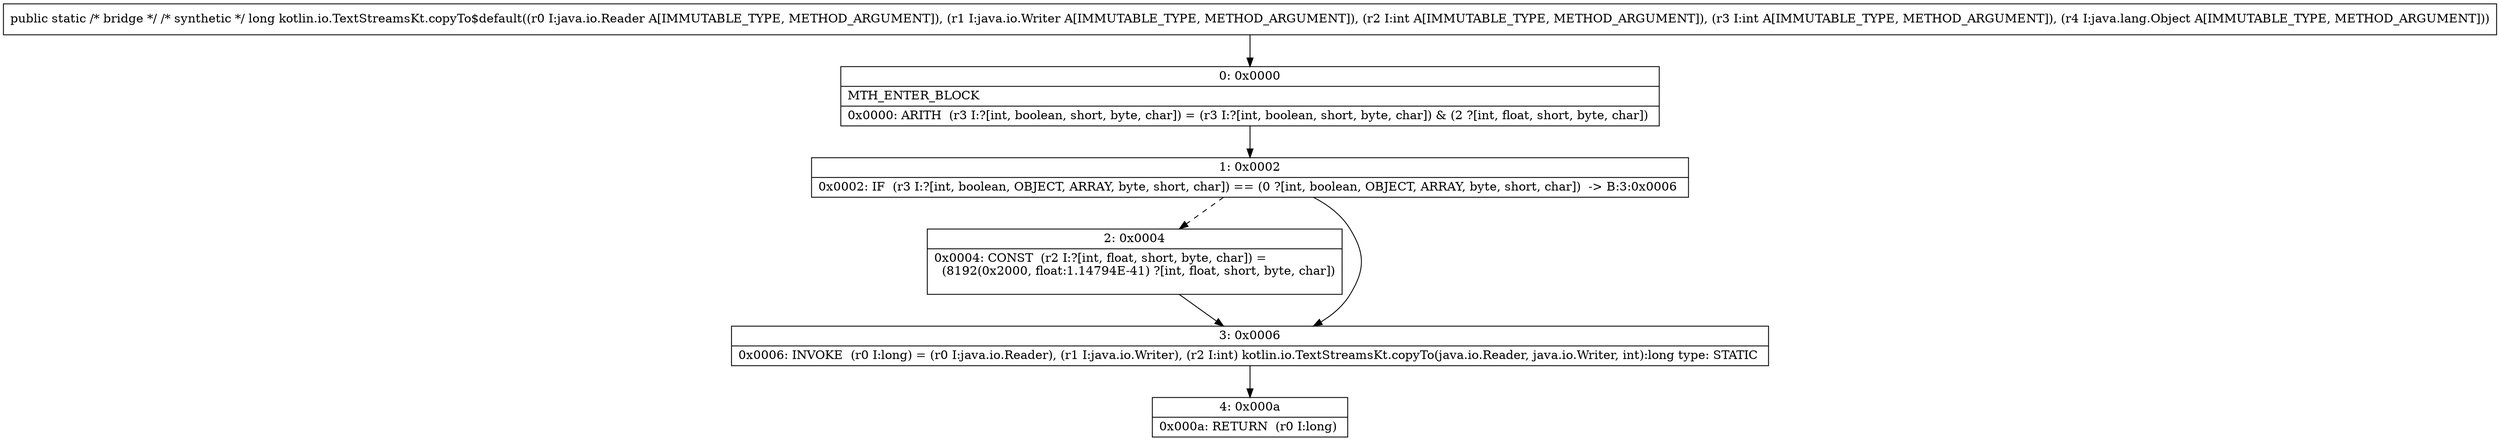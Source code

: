digraph "CFG forkotlin.io.TextStreamsKt.copyTo$default(Ljava\/io\/Reader;Ljava\/io\/Writer;IILjava\/lang\/Object;)J" {
Node_0 [shape=record,label="{0\:\ 0x0000|MTH_ENTER_BLOCK\l|0x0000: ARITH  (r3 I:?[int, boolean, short, byte, char]) = (r3 I:?[int, boolean, short, byte, char]) & (2 ?[int, float, short, byte, char]) \l}"];
Node_1 [shape=record,label="{1\:\ 0x0002|0x0002: IF  (r3 I:?[int, boolean, OBJECT, ARRAY, byte, short, char]) == (0 ?[int, boolean, OBJECT, ARRAY, byte, short, char])  \-\> B:3:0x0006 \l}"];
Node_2 [shape=record,label="{2\:\ 0x0004|0x0004: CONST  (r2 I:?[int, float, short, byte, char]) = \l  (8192(0x2000, float:1.14794E\-41) ?[int, float, short, byte, char])\l \l}"];
Node_3 [shape=record,label="{3\:\ 0x0006|0x0006: INVOKE  (r0 I:long) = (r0 I:java.io.Reader), (r1 I:java.io.Writer), (r2 I:int) kotlin.io.TextStreamsKt.copyTo(java.io.Reader, java.io.Writer, int):long type: STATIC \l}"];
Node_4 [shape=record,label="{4\:\ 0x000a|0x000a: RETURN  (r0 I:long) \l}"];
MethodNode[shape=record,label="{public static \/* bridge *\/ \/* synthetic *\/ long kotlin.io.TextStreamsKt.copyTo$default((r0 I:java.io.Reader A[IMMUTABLE_TYPE, METHOD_ARGUMENT]), (r1 I:java.io.Writer A[IMMUTABLE_TYPE, METHOD_ARGUMENT]), (r2 I:int A[IMMUTABLE_TYPE, METHOD_ARGUMENT]), (r3 I:int A[IMMUTABLE_TYPE, METHOD_ARGUMENT]), (r4 I:java.lang.Object A[IMMUTABLE_TYPE, METHOD_ARGUMENT])) }"];
MethodNode -> Node_0;
Node_0 -> Node_1;
Node_1 -> Node_2[style=dashed];
Node_1 -> Node_3;
Node_2 -> Node_3;
Node_3 -> Node_4;
}

